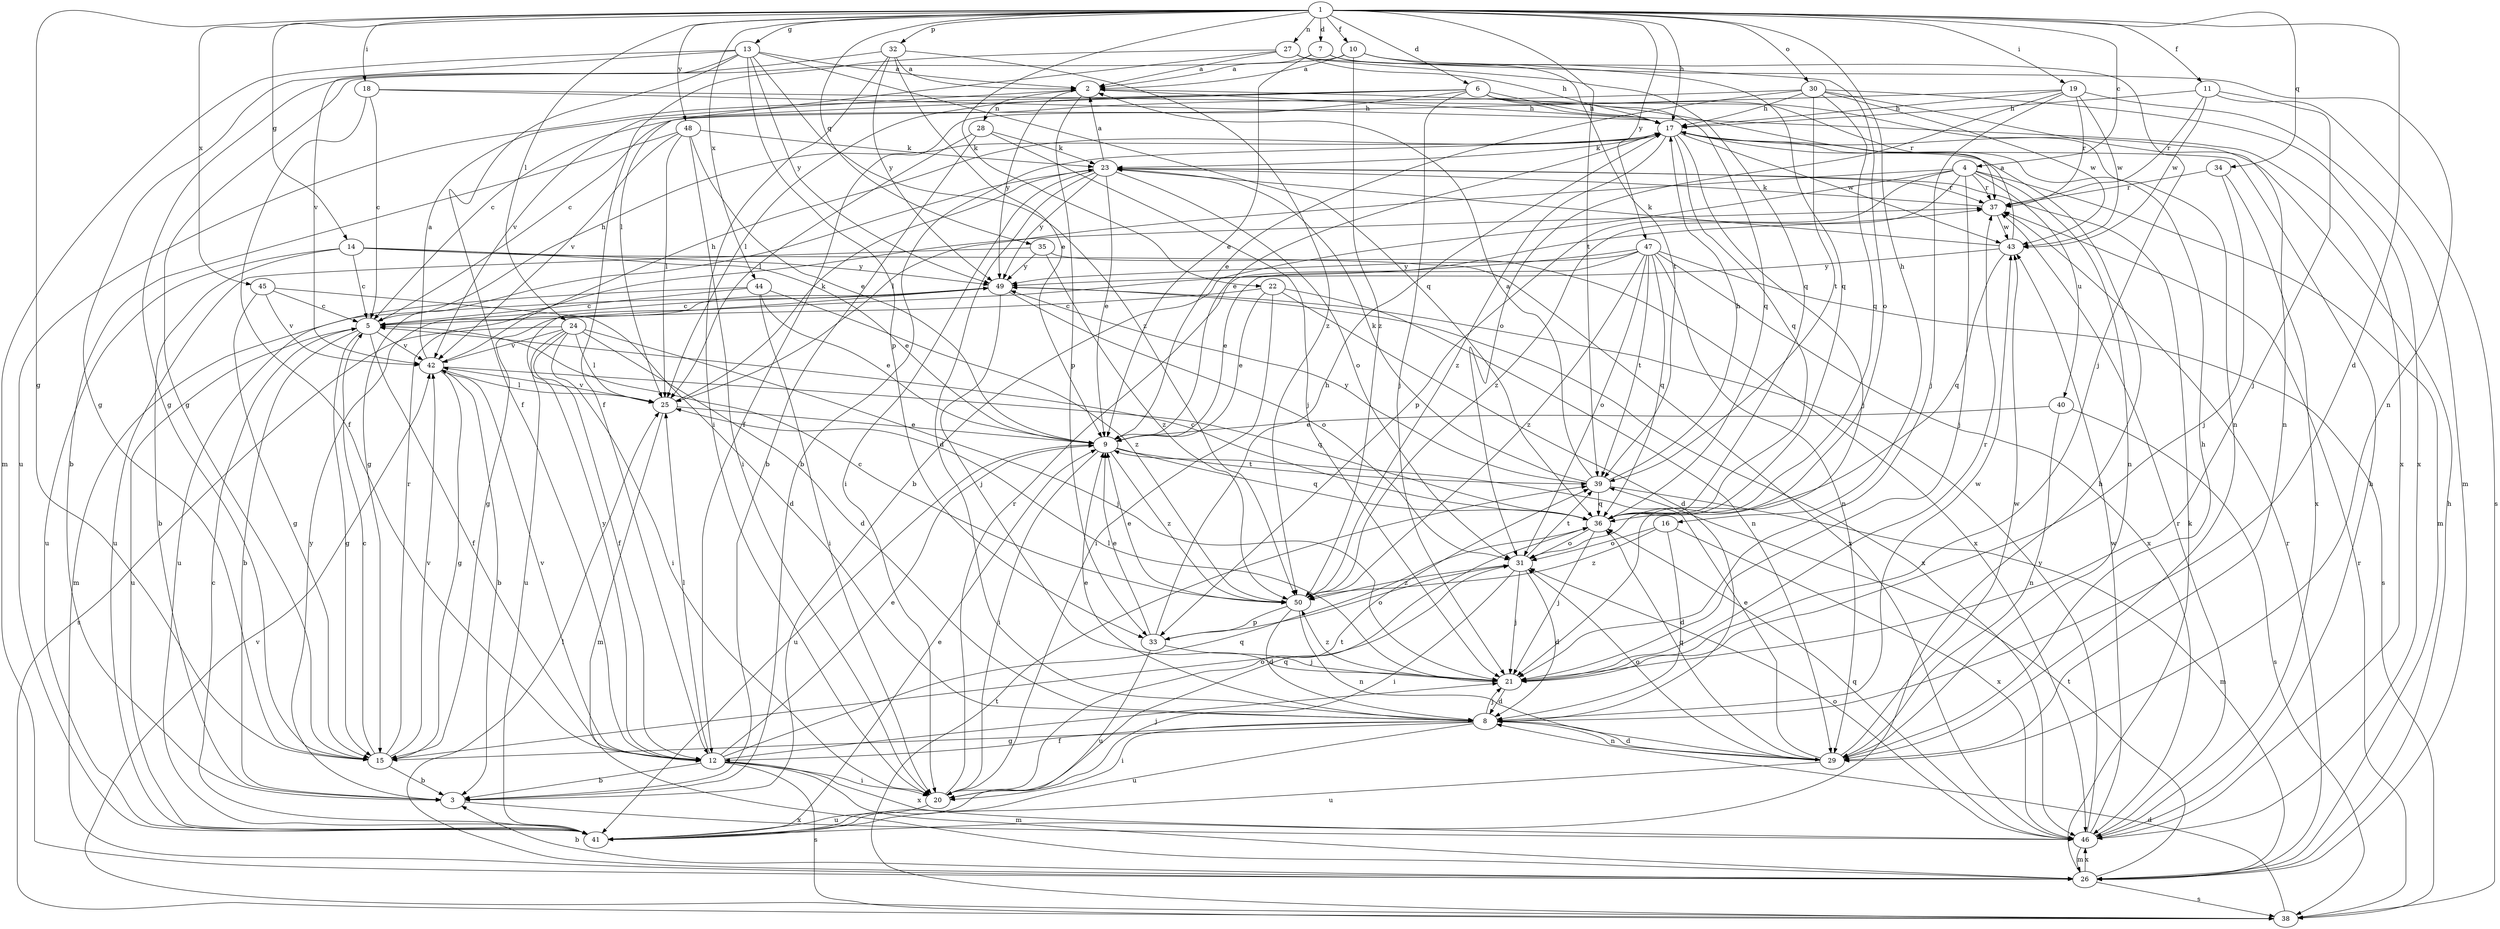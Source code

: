 strict digraph  {
	7 -> 2 [label=a];
	10 -> 2 [label=a];
	13 -> 2 [label=a];
	23 -> 2 [label=a];
	27 -> 2 [label=a];
	32 -> 2 [label=a];
	39 -> 2 [label=a];
	42 -> 2 [label=a];
	43 -> 2 [label=a];
	4 -> 3 [label=b];
	5 -> 3 [label=b];
	12 -> 3 [label=b];
	14 -> 3 [label=b];
	15 -> 3 [label=b];
	17 -> 3 [label=b];
	26 -> 3 [label=b];
	28 -> 3 [label=b];
	42 -> 3 [label=b];
	48 -> 3 [label=b];
	1 -> 4 [label=c];
	14 -> 5 [label=c];
	15 -> 5 [label=c];
	18 -> 5 [label=c];
	19 -> 5 [label=c];
	22 -> 5 [label=c];
	30 -> 5 [label=c];
	36 -> 5 [label=c];
	41 -> 5 [label=c];
	44 -> 5 [label=c];
	45 -> 5 [label=c];
	49 -> 5 [label=c];
	50 -> 5 [label=c];
	1 -> 6 [label=d];
	1 -> 7 [label=d];
	1 -> 8 [label=d];
	16 -> 8 [label=d];
	21 -> 8 [label=d];
	22 -> 8 [label=d];
	23 -> 8 [label=d];
	24 -> 8 [label=d];
	29 -> 8 [label=d];
	31 -> 8 [label=d];
	38 -> 8 [label=d];
	45 -> 8 [label=d];
	50 -> 8 [label=d];
	7 -> 9 [label=e];
	8 -> 9 [label=e];
	12 -> 9 [label=e];
	14 -> 9 [label=e];
	17 -> 9 [label=e];
	22 -> 9 [label=e];
	23 -> 9 [label=e];
	25 -> 9 [label=e];
	29 -> 9 [label=e];
	30 -> 9 [label=e];
	32 -> 9 [label=e];
	33 -> 9 [label=e];
	40 -> 9 [label=e];
	41 -> 9 [label=e];
	44 -> 9 [label=e];
	47 -> 9 [label=e];
	48 -> 9 [label=e];
	50 -> 9 [label=e];
	1 -> 10 [label=f];
	1 -> 11 [label=f];
	5 -> 12 [label=f];
	6 -> 12 [label=f];
	8 -> 12 [label=f];
	13 -> 12 [label=f];
	18 -> 12 [label=f];
	24 -> 12 [label=f];
	27 -> 12 [label=f];
	1 -> 13 [label=g];
	1 -> 14 [label=g];
	1 -> 15 [label=g];
	5 -> 15 [label=g];
	8 -> 15 [label=g];
	10 -> 15 [label=g];
	13 -> 15 [label=g];
	23 -> 15 [label=g];
	32 -> 15 [label=g];
	42 -> 15 [label=g];
	45 -> 15 [label=g];
	47 -> 15 [label=g];
	1 -> 16 [label=h];
	1 -> 17 [label=h];
	2 -> 17 [label=h];
	5 -> 17 [label=h];
	6 -> 17 [label=h];
	11 -> 17 [label=h];
	18 -> 17 [label=h];
	19 -> 17 [label=h];
	26 -> 17 [label=h];
	27 -> 17 [label=h];
	29 -> 17 [label=h];
	30 -> 17 [label=h];
	33 -> 17 [label=h];
	39 -> 17 [label=h];
	41 -> 17 [label=h];
	42 -> 17 [label=h];
	46 -> 17 [label=h];
	1 -> 18 [label=i];
	1 -> 19 [label=i];
	8 -> 20 [label=i];
	9 -> 20 [label=i];
	12 -> 20 [label=i];
	22 -> 20 [label=i];
	23 -> 20 [label=i];
	24 -> 20 [label=i];
	31 -> 20 [label=i];
	32 -> 20 [label=i];
	44 -> 20 [label=i];
	48 -> 20 [label=i];
	4 -> 21 [label=j];
	6 -> 21 [label=j];
	8 -> 21 [label=j];
	10 -> 21 [label=j];
	11 -> 21 [label=j];
	12 -> 21 [label=j];
	17 -> 21 [label=j];
	19 -> 21 [label=j];
	24 -> 21 [label=j];
	28 -> 21 [label=j];
	31 -> 21 [label=j];
	33 -> 21 [label=j];
	34 -> 21 [label=j];
	36 -> 21 [label=j];
	49 -> 21 [label=j];
	1 -> 22 [label=k];
	17 -> 23 [label=k];
	25 -> 23 [label=k];
	26 -> 23 [label=k];
	28 -> 23 [label=k];
	37 -> 23 [label=k];
	39 -> 23 [label=k];
	43 -> 23 [label=k];
	48 -> 23 [label=k];
	1 -> 24 [label=l];
	4 -> 25 [label=l];
	6 -> 25 [label=l];
	12 -> 25 [label=l];
	21 -> 25 [label=l];
	24 -> 25 [label=l];
	26 -> 25 [label=l];
	27 -> 25 [label=l];
	28 -> 25 [label=l];
	42 -> 25 [label=l];
	48 -> 25 [label=l];
	4 -> 26 [label=m];
	12 -> 26 [label=m];
	13 -> 26 [label=m];
	19 -> 26 [label=m];
	25 -> 26 [label=m];
	39 -> 26 [label=m];
	46 -> 26 [label=m];
	49 -> 26 [label=m];
	1 -> 27 [label=n];
	2 -> 28 [label=n];
	4 -> 29 [label=n];
	6 -> 29 [label=n];
	8 -> 29 [label=n];
	22 -> 29 [label=n];
	27 -> 29 [label=n];
	30 -> 29 [label=n];
	40 -> 29 [label=n];
	47 -> 29 [label=n];
	50 -> 29 [label=n];
	1 -> 30 [label=o];
	10 -> 31 [label=o];
	15 -> 31 [label=o];
	16 -> 31 [label=o];
	19 -> 31 [label=o];
	23 -> 31 [label=o];
	29 -> 31 [label=o];
	33 -> 31 [label=o];
	36 -> 31 [label=o];
	46 -> 31 [label=o];
	47 -> 31 [label=o];
	49 -> 31 [label=o];
	1 -> 32 [label=p];
	2 -> 33 [label=p];
	4 -> 33 [label=p];
	13 -> 33 [label=p];
	50 -> 33 [label=p];
	1 -> 34 [label=q];
	1 -> 35 [label=q];
	6 -> 36 [label=q];
	7 -> 36 [label=q];
	9 -> 36 [label=q];
	12 -> 36 [label=q];
	13 -> 36 [label=q];
	17 -> 36 [label=q];
	20 -> 36 [label=q];
	27 -> 36 [label=q];
	29 -> 36 [label=q];
	30 -> 36 [label=q];
	39 -> 36 [label=q];
	42 -> 36 [label=q];
	43 -> 36 [label=q];
	46 -> 36 [label=q];
	47 -> 36 [label=q];
	4 -> 37 [label=r];
	6 -> 37 [label=r];
	11 -> 37 [label=r];
	15 -> 37 [label=r];
	19 -> 37 [label=r];
	20 -> 37 [label=r];
	21 -> 37 [label=r];
	23 -> 37 [label=r];
	26 -> 37 [label=r];
	34 -> 37 [label=r];
	38 -> 37 [label=r];
	46 -> 37 [label=r];
	11 -> 38 [label=s];
	12 -> 38 [label=s];
	24 -> 38 [label=s];
	26 -> 38 [label=s];
	40 -> 38 [label=s];
	47 -> 38 [label=s];
	1 -> 39 [label=t];
	7 -> 39 [label=t];
	9 -> 39 [label=t];
	20 -> 39 [label=t];
	26 -> 39 [label=t];
	30 -> 39 [label=t];
	31 -> 39 [label=t];
	38 -> 39 [label=t];
	47 -> 39 [label=t];
	4 -> 40 [label=u];
	5 -> 41 [label=u];
	6 -> 41 [label=u];
	8 -> 41 [label=u];
	9 -> 41 [label=u];
	14 -> 41 [label=u];
	20 -> 41 [label=u];
	24 -> 41 [label=u];
	29 -> 41 [label=u];
	33 -> 41 [label=u];
	35 -> 41 [label=u];
	44 -> 41 [label=u];
	5 -> 42 [label=v];
	6 -> 42 [label=v];
	12 -> 42 [label=v];
	13 -> 42 [label=v];
	15 -> 42 [label=v];
	24 -> 42 [label=v];
	25 -> 42 [label=v];
	38 -> 42 [label=v];
	45 -> 42 [label=v];
	48 -> 42 [label=v];
	8 -> 43 [label=w];
	11 -> 43 [label=w];
	17 -> 43 [label=w];
	19 -> 43 [label=w];
	29 -> 43 [label=w];
	30 -> 43 [label=w];
	37 -> 43 [label=w];
	46 -> 43 [label=w];
	1 -> 44 [label=x];
	1 -> 45 [label=x];
	3 -> 46 [label=x];
	12 -> 46 [label=x];
	14 -> 46 [label=x];
	16 -> 46 [label=x];
	18 -> 46 [label=x];
	26 -> 46 [label=x];
	30 -> 46 [label=x];
	34 -> 46 [label=x];
	35 -> 46 [label=x];
	47 -> 46 [label=x];
	49 -> 46 [label=x];
	1 -> 47 [label=y];
	1 -> 48 [label=y];
	2 -> 49 [label=y];
	3 -> 49 [label=y];
	12 -> 49 [label=y];
	13 -> 49 [label=y];
	14 -> 49 [label=y];
	23 -> 49 [label=y];
	32 -> 49 [label=y];
	35 -> 49 [label=y];
	39 -> 49 [label=y];
	43 -> 49 [label=y];
	46 -> 49 [label=y];
	47 -> 49 [label=y];
	4 -> 50 [label=z];
	9 -> 50 [label=z];
	10 -> 50 [label=z];
	13 -> 50 [label=z];
	16 -> 50 [label=z];
	17 -> 50 [label=z];
	21 -> 50 [label=z];
	31 -> 50 [label=z];
	32 -> 50 [label=z];
	35 -> 50 [label=z];
	44 -> 50 [label=z];
	47 -> 50 [label=z];
}
